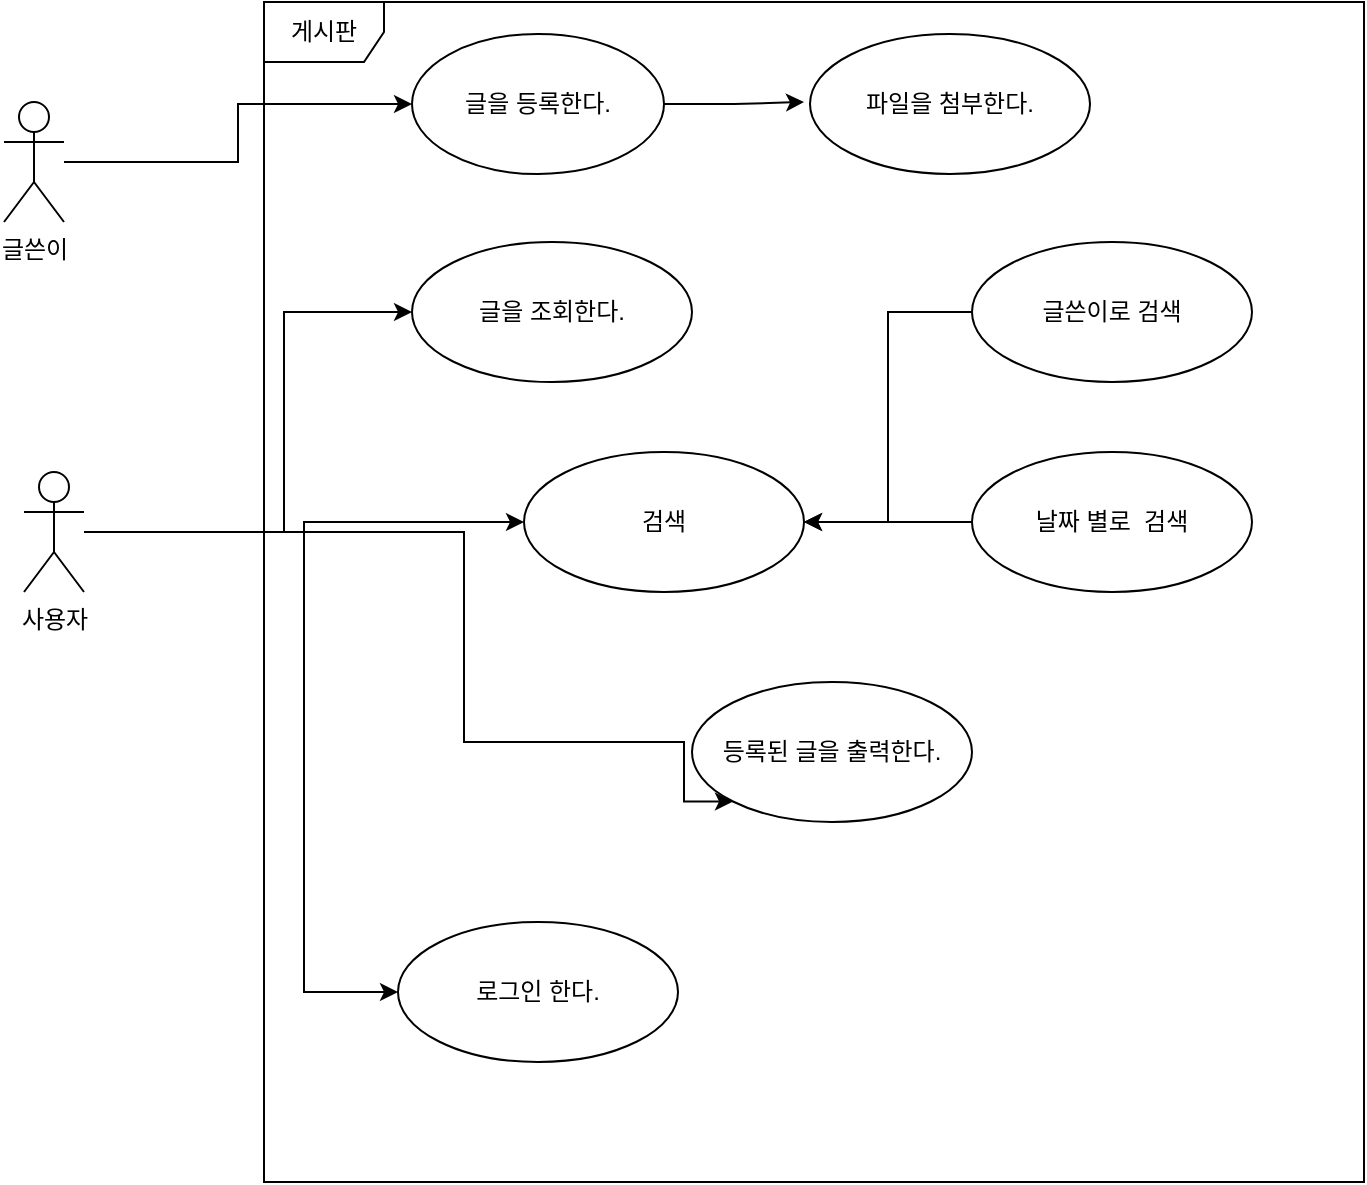 <mxfile version="24.7.7">
  <diagram name="페이지-1" id="6r4_avM_3K7DLJuaSTiB">
    <mxGraphModel dx="1050" dy="565" grid="1" gridSize="10" guides="1" tooltips="1" connect="1" arrows="1" fold="1" page="1" pageScale="1" pageWidth="827" pageHeight="1169" math="0" shadow="0">
      <root>
        <mxCell id="0" />
        <mxCell id="1" parent="0" />
        <mxCell id="nU5OTVUhE7P2y-YplaJ0-17" style="edgeStyle=orthogonalEdgeStyle;rounded=0;orthogonalLoop=1;jettySize=auto;html=1;" edge="1" parent="1" source="nU5OTVUhE7P2y-YplaJ0-4" target="nU5OTVUhE7P2y-YplaJ0-11">
          <mxGeometry relative="1" as="geometry" />
        </mxCell>
        <mxCell id="nU5OTVUhE7P2y-YplaJ0-20" style="edgeStyle=orthogonalEdgeStyle;rounded=0;orthogonalLoop=1;jettySize=auto;html=1;entryX=0;entryY=0.5;entryDx=0;entryDy=0;" edge="1" parent="1" source="nU5OTVUhE7P2y-YplaJ0-4" target="nU5OTVUhE7P2y-YplaJ0-10">
          <mxGeometry relative="1" as="geometry">
            <Array as="points">
              <mxPoint x="210" y="365" />
              <mxPoint x="210" y="255" />
            </Array>
          </mxGeometry>
        </mxCell>
        <mxCell id="nU5OTVUhE7P2y-YplaJ0-21" style="edgeStyle=orthogonalEdgeStyle;rounded=0;orthogonalLoop=1;jettySize=auto;html=1;entryX=0;entryY=1;entryDx=0;entryDy=0;" edge="1" parent="1" source="nU5OTVUhE7P2y-YplaJ0-4" target="nU5OTVUhE7P2y-YplaJ0-13">
          <mxGeometry relative="1" as="geometry">
            <Array as="points">
              <mxPoint x="300" y="365" />
              <mxPoint x="300" y="470" />
              <mxPoint x="410" y="470" />
              <mxPoint x="410" y="500" />
            </Array>
          </mxGeometry>
        </mxCell>
        <mxCell id="nU5OTVUhE7P2y-YplaJ0-22" style="edgeStyle=orthogonalEdgeStyle;rounded=0;orthogonalLoop=1;jettySize=auto;html=1;entryX=0;entryY=0.5;entryDx=0;entryDy=0;" edge="1" parent="1" source="nU5OTVUhE7P2y-YplaJ0-4" target="nU5OTVUhE7P2y-YplaJ0-12">
          <mxGeometry relative="1" as="geometry">
            <Array as="points">
              <mxPoint x="220" y="365" />
              <mxPoint x="220" y="595" />
            </Array>
          </mxGeometry>
        </mxCell>
        <mxCell id="nU5OTVUhE7P2y-YplaJ0-4" value="사용자" style="shape=umlActor;verticalLabelPosition=bottom;verticalAlign=top;html=1;" vertex="1" parent="1">
          <mxGeometry x="80" y="335" width="30" height="60" as="geometry" />
        </mxCell>
        <mxCell id="nU5OTVUhE7P2y-YplaJ0-15" style="edgeStyle=orthogonalEdgeStyle;rounded=0;orthogonalLoop=1;jettySize=auto;html=1;entryX=0;entryY=0.5;entryDx=0;entryDy=0;" edge="1" parent="1" source="nU5OTVUhE7P2y-YplaJ0-5" target="nU5OTVUhE7P2y-YplaJ0-7">
          <mxGeometry relative="1" as="geometry" />
        </mxCell>
        <mxCell id="nU5OTVUhE7P2y-YplaJ0-5" value="글쓴이&lt;div&gt;&lt;br&gt;&lt;/div&gt;" style="shape=umlActor;verticalLabelPosition=bottom;verticalAlign=top;html=1;" vertex="1" parent="1">
          <mxGeometry x="70" y="150" width="30" height="60" as="geometry" />
        </mxCell>
        <mxCell id="nU5OTVUhE7P2y-YplaJ0-7" value="글을 등록한다." style="ellipse;whiteSpace=wrap;html=1;" vertex="1" parent="1">
          <mxGeometry x="274" y="116" width="126" height="70" as="geometry" />
        </mxCell>
        <mxCell id="nU5OTVUhE7P2y-YplaJ0-8" value="게시판" style="shape=umlFrame;whiteSpace=wrap;html=1;pointerEvents=0;" vertex="1" parent="1">
          <mxGeometry x="200" y="100" width="550" height="590" as="geometry" />
        </mxCell>
        <mxCell id="nU5OTVUhE7P2y-YplaJ0-9" value="파일을 첨부한다." style="ellipse;whiteSpace=wrap;html=1;" vertex="1" parent="1">
          <mxGeometry x="473" y="116" width="140" height="70" as="geometry" />
        </mxCell>
        <mxCell id="nU5OTVUhE7P2y-YplaJ0-10" value="글을 조회한다." style="ellipse;whiteSpace=wrap;html=1;" vertex="1" parent="1">
          <mxGeometry x="274" y="220" width="140" height="70" as="geometry" />
        </mxCell>
        <mxCell id="nU5OTVUhE7P2y-YplaJ0-11" value="&lt;div style=&quot;&quot;&gt;&lt;span style=&quot;background-color: initial;&quot;&gt;검색&lt;/span&gt;&lt;/div&gt;" style="ellipse;whiteSpace=wrap;html=1;align=center;" vertex="1" parent="1">
          <mxGeometry x="330" y="325" width="140" height="70" as="geometry" />
        </mxCell>
        <mxCell id="nU5OTVUhE7P2y-YplaJ0-12" value="로그인 한다." style="ellipse;whiteSpace=wrap;html=1;" vertex="1" parent="1">
          <mxGeometry x="267" y="560" width="140" height="70" as="geometry" />
        </mxCell>
        <mxCell id="nU5OTVUhE7P2y-YplaJ0-13" value="등록된 글을 출력한다." style="ellipse;whiteSpace=wrap;html=1;" vertex="1" parent="1">
          <mxGeometry x="414" y="440" width="140" height="70" as="geometry" />
        </mxCell>
        <mxCell id="nU5OTVUhE7P2y-YplaJ0-14" style="edgeStyle=orthogonalEdgeStyle;rounded=0;orthogonalLoop=1;jettySize=auto;html=1;" edge="1" parent="1" source="nU5OTVUhE7P2y-YplaJ0-7">
          <mxGeometry relative="1" as="geometry">
            <mxPoint x="470" y="150" as="targetPoint" />
          </mxGeometry>
        </mxCell>
        <mxCell id="nU5OTVUhE7P2y-YplaJ0-32" style="edgeStyle=orthogonalEdgeStyle;rounded=0;orthogonalLoop=1;jettySize=auto;html=1;entryX=1;entryY=0.5;entryDx=0;entryDy=0;" edge="1" parent="1" source="nU5OTVUhE7P2y-YplaJ0-23" target="nU5OTVUhE7P2y-YplaJ0-11">
          <mxGeometry relative="1" as="geometry" />
        </mxCell>
        <mxCell id="nU5OTVUhE7P2y-YplaJ0-23" value="글쓴이로 검색" style="ellipse;whiteSpace=wrap;html=1;" vertex="1" parent="1">
          <mxGeometry x="554" y="220" width="140" height="70" as="geometry" />
        </mxCell>
        <mxCell id="nU5OTVUhE7P2y-YplaJ0-27" style="edgeStyle=orthogonalEdgeStyle;rounded=0;orthogonalLoop=1;jettySize=auto;html=1;" edge="1" parent="1" source="nU5OTVUhE7P2y-YplaJ0-24">
          <mxGeometry relative="1" as="geometry">
            <mxPoint x="470" y="360" as="targetPoint" />
          </mxGeometry>
        </mxCell>
        <mxCell id="nU5OTVUhE7P2y-YplaJ0-24" value="날짜 별로&amp;nbsp; 검색" style="ellipse;whiteSpace=wrap;html=1;" vertex="1" parent="1">
          <mxGeometry x="554" y="325" width="140" height="70" as="geometry" />
        </mxCell>
      </root>
    </mxGraphModel>
  </diagram>
</mxfile>
